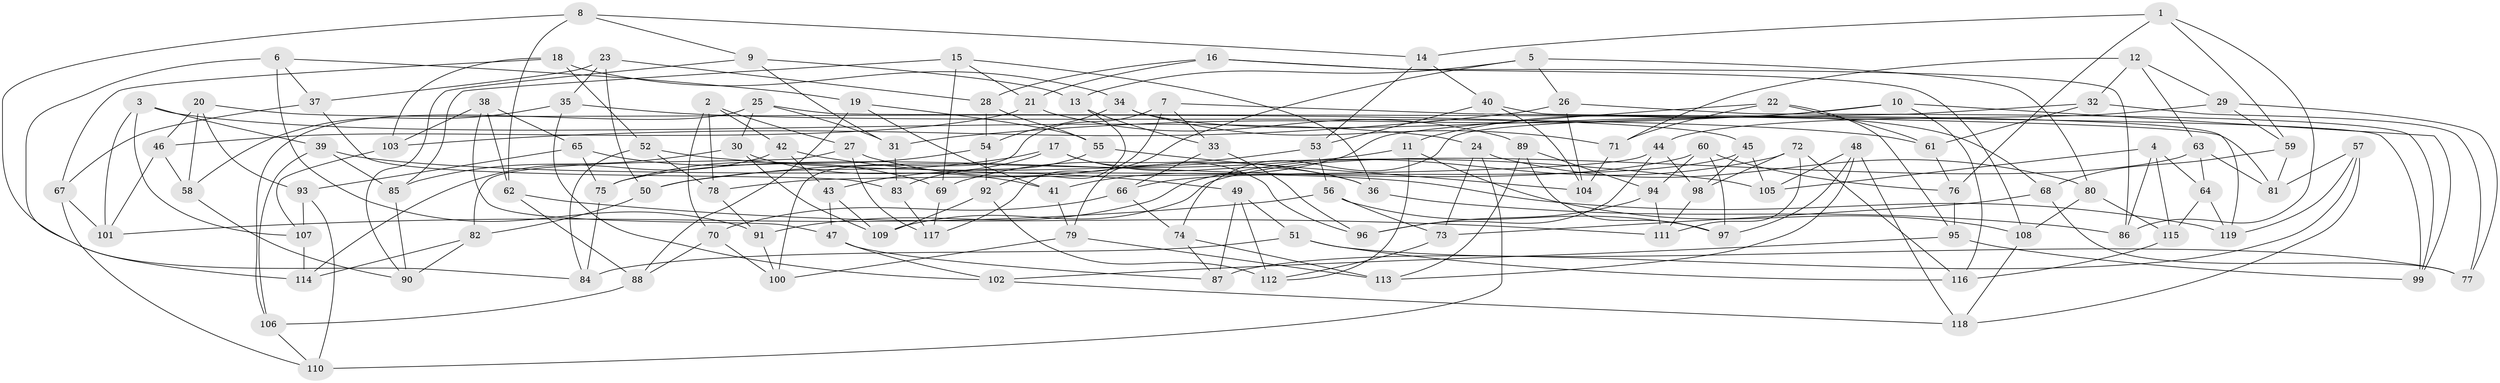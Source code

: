 // coarse degree distribution, {5: 0.11864406779661017, 4: 0.6271186440677966, 3: 0.0847457627118644, 2: 0.01694915254237288, 6: 0.01694915254237288, 7: 0.01694915254237288, 8: 0.05084745762711865, 16: 0.01694915254237288, 17: 0.01694915254237288, 13: 0.01694915254237288, 11: 0.01694915254237288}
// Generated by graph-tools (version 1.1) at 2025/03/03/04/25 22:03:13]
// undirected, 119 vertices, 238 edges
graph export_dot {
graph [start="1"]
  node [color=gray90,style=filled];
  1;
  2;
  3;
  4;
  5;
  6;
  7;
  8;
  9;
  10;
  11;
  12;
  13;
  14;
  15;
  16;
  17;
  18;
  19;
  20;
  21;
  22;
  23;
  24;
  25;
  26;
  27;
  28;
  29;
  30;
  31;
  32;
  33;
  34;
  35;
  36;
  37;
  38;
  39;
  40;
  41;
  42;
  43;
  44;
  45;
  46;
  47;
  48;
  49;
  50;
  51;
  52;
  53;
  54;
  55;
  56;
  57;
  58;
  59;
  60;
  61;
  62;
  63;
  64;
  65;
  66;
  67;
  68;
  69;
  70;
  71;
  72;
  73;
  74;
  75;
  76;
  77;
  78;
  79;
  80;
  81;
  82;
  83;
  84;
  85;
  86;
  87;
  88;
  89;
  90;
  91;
  92;
  93;
  94;
  95;
  96;
  97;
  98;
  99;
  100;
  101;
  102;
  103;
  104;
  105;
  106;
  107;
  108;
  109;
  110;
  111;
  112;
  113;
  114;
  115;
  116;
  117;
  118;
  119;
  1 -- 86;
  1 -- 59;
  1 -- 14;
  1 -- 76;
  2 -- 78;
  2 -- 70;
  2 -- 27;
  2 -- 42;
  3 -- 39;
  3 -- 101;
  3 -- 107;
  3 -- 24;
  4 -- 115;
  4 -- 105;
  4 -- 86;
  4 -- 64;
  5 -- 80;
  5 -- 79;
  5 -- 26;
  5 -- 13;
  6 -- 19;
  6 -- 114;
  6 -- 91;
  6 -- 37;
  7 -- 33;
  7 -- 117;
  7 -- 100;
  7 -- 81;
  8 -- 84;
  8 -- 14;
  8 -- 9;
  8 -- 62;
  9 -- 13;
  9 -- 31;
  9 -- 90;
  10 -- 31;
  10 -- 11;
  10 -- 99;
  10 -- 116;
  11 -- 50;
  11 -- 108;
  11 -- 112;
  12 -- 63;
  12 -- 32;
  12 -- 71;
  12 -- 29;
  13 -- 33;
  13 -- 92;
  14 -- 53;
  14 -- 40;
  15 -- 69;
  15 -- 21;
  15 -- 36;
  15 -- 85;
  16 -- 28;
  16 -- 108;
  16 -- 21;
  16 -- 86;
  17 -- 36;
  17 -- 96;
  17 -- 43;
  17 -- 50;
  18 -- 67;
  18 -- 52;
  18 -- 103;
  18 -- 34;
  19 -- 88;
  19 -- 41;
  19 -- 55;
  20 -- 93;
  20 -- 46;
  20 -- 58;
  20 -- 45;
  21 -- 46;
  21 -- 89;
  22 -- 61;
  22 -- 95;
  22 -- 41;
  22 -- 71;
  23 -- 28;
  23 -- 35;
  23 -- 37;
  23 -- 50;
  24 -- 110;
  24 -- 80;
  24 -- 73;
  25 -- 30;
  25 -- 106;
  25 -- 31;
  25 -- 99;
  26 -- 103;
  26 -- 104;
  26 -- 99;
  27 -- 82;
  27 -- 117;
  27 -- 36;
  28 -- 54;
  28 -- 55;
  29 -- 77;
  29 -- 44;
  29 -- 59;
  30 -- 41;
  30 -- 109;
  30 -- 85;
  31 -- 83;
  32 -- 74;
  32 -- 61;
  32 -- 77;
  33 -- 96;
  33 -- 66;
  34 -- 71;
  34 -- 68;
  34 -- 54;
  35 -- 102;
  35 -- 58;
  35 -- 61;
  36 -- 86;
  37 -- 83;
  37 -- 67;
  38 -- 47;
  38 -- 62;
  38 -- 65;
  38 -- 103;
  39 -- 106;
  39 -- 119;
  39 -- 85;
  40 -- 104;
  40 -- 119;
  40 -- 53;
  41 -- 79;
  42 -- 114;
  42 -- 49;
  42 -- 43;
  43 -- 47;
  43 -- 109;
  44 -- 96;
  44 -- 98;
  44 -- 78;
  45 -- 66;
  45 -- 105;
  45 -- 98;
  46 -- 58;
  46 -- 101;
  47 -- 87;
  47 -- 102;
  48 -- 113;
  48 -- 97;
  48 -- 105;
  48 -- 118;
  49 -- 112;
  49 -- 87;
  49 -- 51;
  50 -- 82;
  51 -- 116;
  51 -- 84;
  51 -- 77;
  52 -- 84;
  52 -- 78;
  52 -- 105;
  53 -- 69;
  53 -- 56;
  54 -- 75;
  54 -- 92;
  55 -- 104;
  55 -- 83;
  56 -- 97;
  56 -- 73;
  56 -- 101;
  57 -- 81;
  57 -- 118;
  57 -- 119;
  57 -- 87;
  58 -- 90;
  59 -- 81;
  59 -- 68;
  60 -- 94;
  60 -- 97;
  60 -- 76;
  60 -- 75;
  61 -- 76;
  62 -- 111;
  62 -- 88;
  63 -- 64;
  63 -- 109;
  63 -- 81;
  64 -- 119;
  64 -- 115;
  65 -- 75;
  65 -- 93;
  65 -- 69;
  66 -- 70;
  66 -- 74;
  67 -- 110;
  67 -- 101;
  68 -- 73;
  68 -- 77;
  69 -- 117;
  70 -- 88;
  70 -- 100;
  71 -- 104;
  72 -- 116;
  72 -- 91;
  72 -- 98;
  72 -- 111;
  73 -- 112;
  74 -- 87;
  74 -- 113;
  75 -- 84;
  76 -- 95;
  78 -- 91;
  79 -- 100;
  79 -- 113;
  80 -- 115;
  80 -- 108;
  82 -- 90;
  82 -- 114;
  83 -- 117;
  85 -- 90;
  88 -- 106;
  89 -- 97;
  89 -- 113;
  89 -- 94;
  91 -- 100;
  92 -- 109;
  92 -- 112;
  93 -- 107;
  93 -- 110;
  94 -- 96;
  94 -- 111;
  95 -- 102;
  95 -- 99;
  98 -- 111;
  102 -- 118;
  103 -- 107;
  106 -- 110;
  107 -- 114;
  108 -- 118;
  115 -- 116;
}
